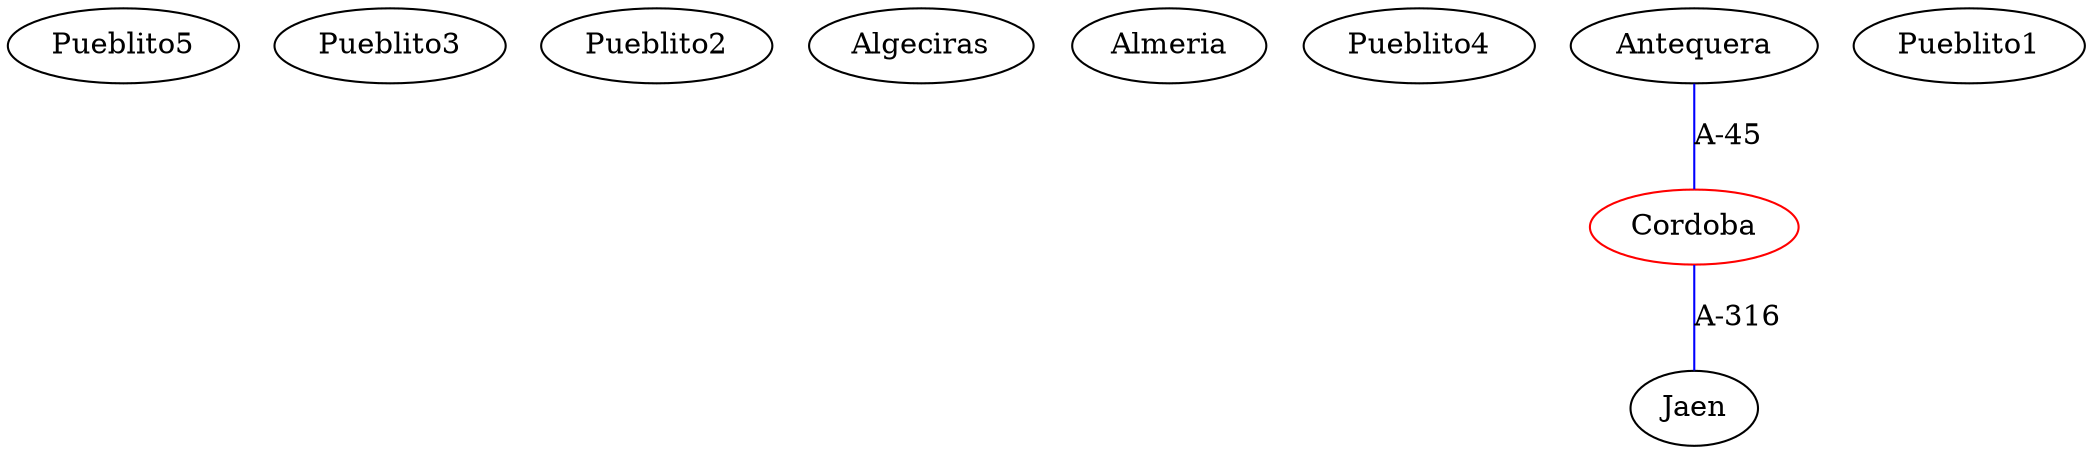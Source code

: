 strict graph G {
  1 [ label="Pueblito5" ];
  2 [ label="Pueblito3" ];
  3 [ label="Pueblito2" ];
  4 [ label="Algeciras" ];
  5 [ label="Almeria" ];
  6 [ label="Pueblito4" ];
  7 [ color="red" label="Cordoba" ];
  8 [ label="Antequera" ];
  9 [ label="Pueblito1" ];
  10 [ label="Jaen" ];
  8 -- 7 [ color="blue" label="A-45" ];
  7 -- 10 [ color="blue" label="A-316" ];
}
